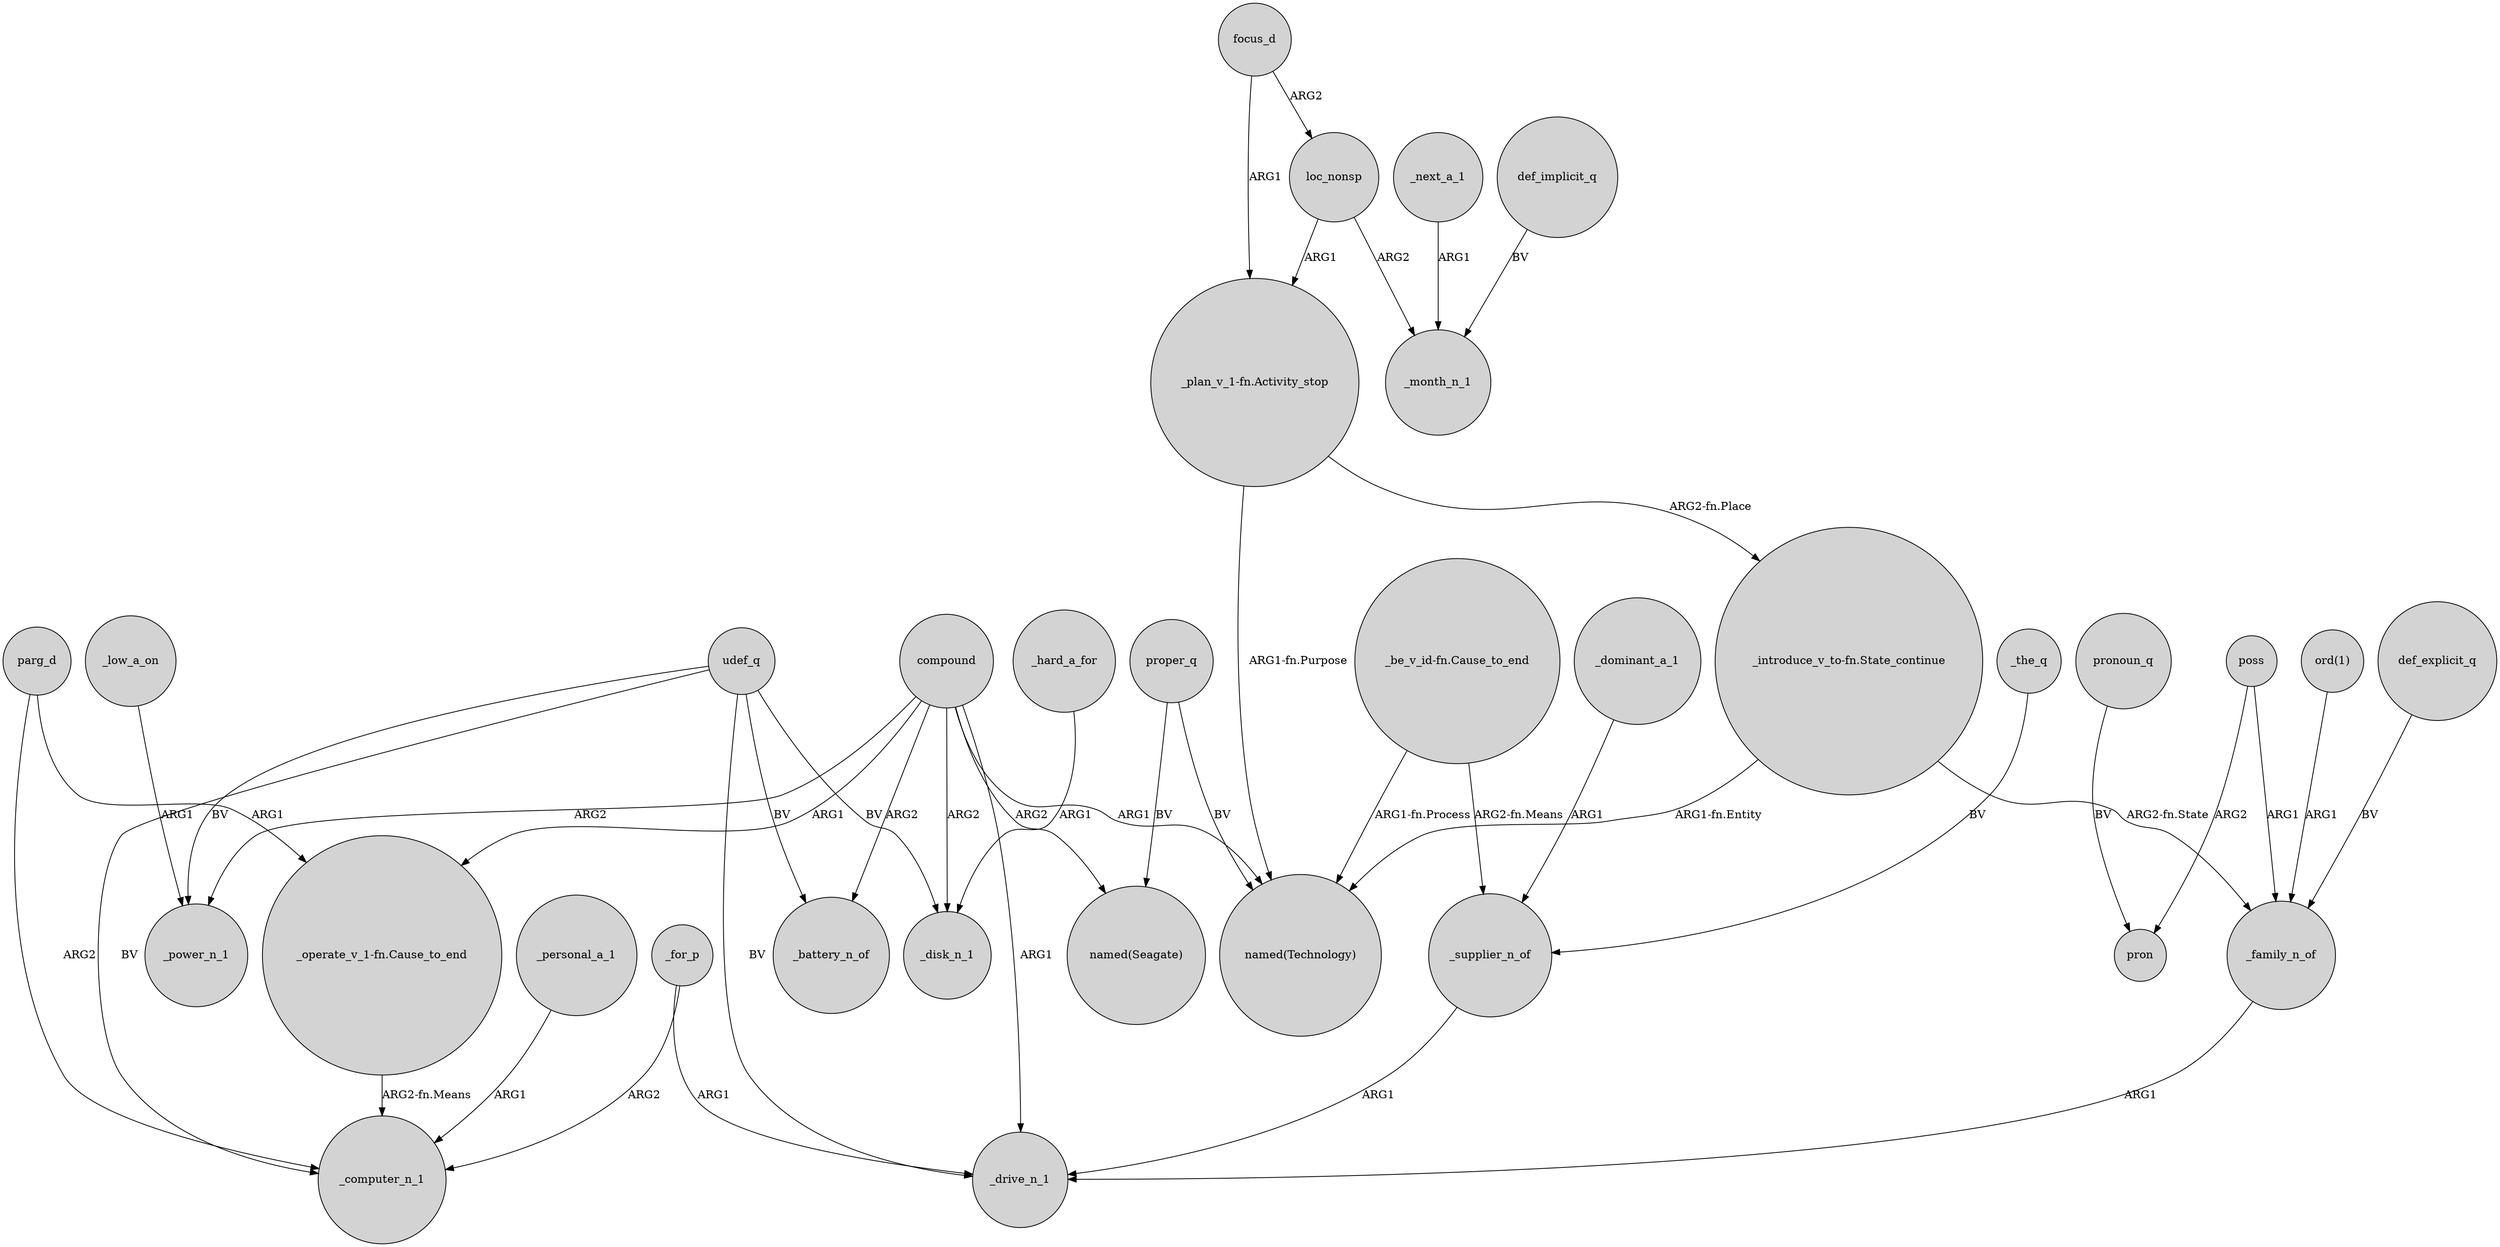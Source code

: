 digraph {
	node [shape=circle style=filled]
	"_plan_v_1-fn.Activity_stop" -> "_introduce_v_to-fn.State_continue" [label="ARG2-fn.Place"]
	def_implicit_q -> _month_n_1 [label=BV]
	udef_q -> _disk_n_1 [label=BV]
	_low_a_on -> _power_n_1 [label=ARG1]
	compound -> "_operate_v_1-fn.Cause_to_end" [label=ARG1]
	_family_n_of -> _drive_n_1 [label=ARG1]
	"_introduce_v_to-fn.State_continue" -> "named(Technology)" [label="ARG1-fn.Entity"]
	proper_q -> "named(Seagate)" [label=BV]
	focus_d -> "_plan_v_1-fn.Activity_stop" [label=ARG1]
	compound -> _battery_n_of [label=ARG2]
	_next_a_1 -> _month_n_1 [label=ARG1]
	focus_d -> loc_nonsp [label=ARG2]
	_hard_a_for -> _disk_n_1 [label=ARG1]
	"_be_v_id-fn.Cause_to_end" -> "named(Technology)" [label="ARG1-fn.Process"]
	"_be_v_id-fn.Cause_to_end" -> _supplier_n_of [label="ARG2-fn.Means"]
	compound -> _power_n_1 [label=ARG2]
	loc_nonsp -> _month_n_1 [label=ARG2]
	pronoun_q -> pron [label=BV]
	"_operate_v_1-fn.Cause_to_end" -> _computer_n_1 [label="ARG2-fn.Means"]
	poss -> pron [label=ARG2]
	compound -> _disk_n_1 [label=ARG2]
	def_explicit_q -> _family_n_of [label=BV]
	proper_q -> "named(Technology)" [label=BV]
	"ord(1)" -> _family_n_of [label=ARG1]
	_for_p -> _computer_n_1 [label=ARG2]
	udef_q -> _computer_n_1 [label=BV]
	poss -> _family_n_of [label=ARG1]
	udef_q -> _drive_n_1 [label=BV]
	_personal_a_1 -> _computer_n_1 [label=ARG1]
	_supplier_n_of -> _drive_n_1 [label=ARG1]
	parg_d -> _computer_n_1 [label=ARG2]
	_dominant_a_1 -> _supplier_n_of [label=ARG1]
	_the_q -> _supplier_n_of [label=BV]
	udef_q -> _battery_n_of [label=BV]
	loc_nonsp -> "_plan_v_1-fn.Activity_stop" [label=ARG1]
	_for_p -> _drive_n_1 [label=ARG1]
	compound -> _drive_n_1 [label=ARG1]
	parg_d -> "_operate_v_1-fn.Cause_to_end" [label=ARG1]
	compound -> "named(Seagate)" [label=ARG2]
	udef_q -> _power_n_1 [label=BV]
	"_plan_v_1-fn.Activity_stop" -> "named(Technology)" [label="ARG1-fn.Purpose"]
	"_introduce_v_to-fn.State_continue" -> _family_n_of [label="ARG2-fn.State"]
	compound -> "named(Technology)" [label=ARG1]
}
